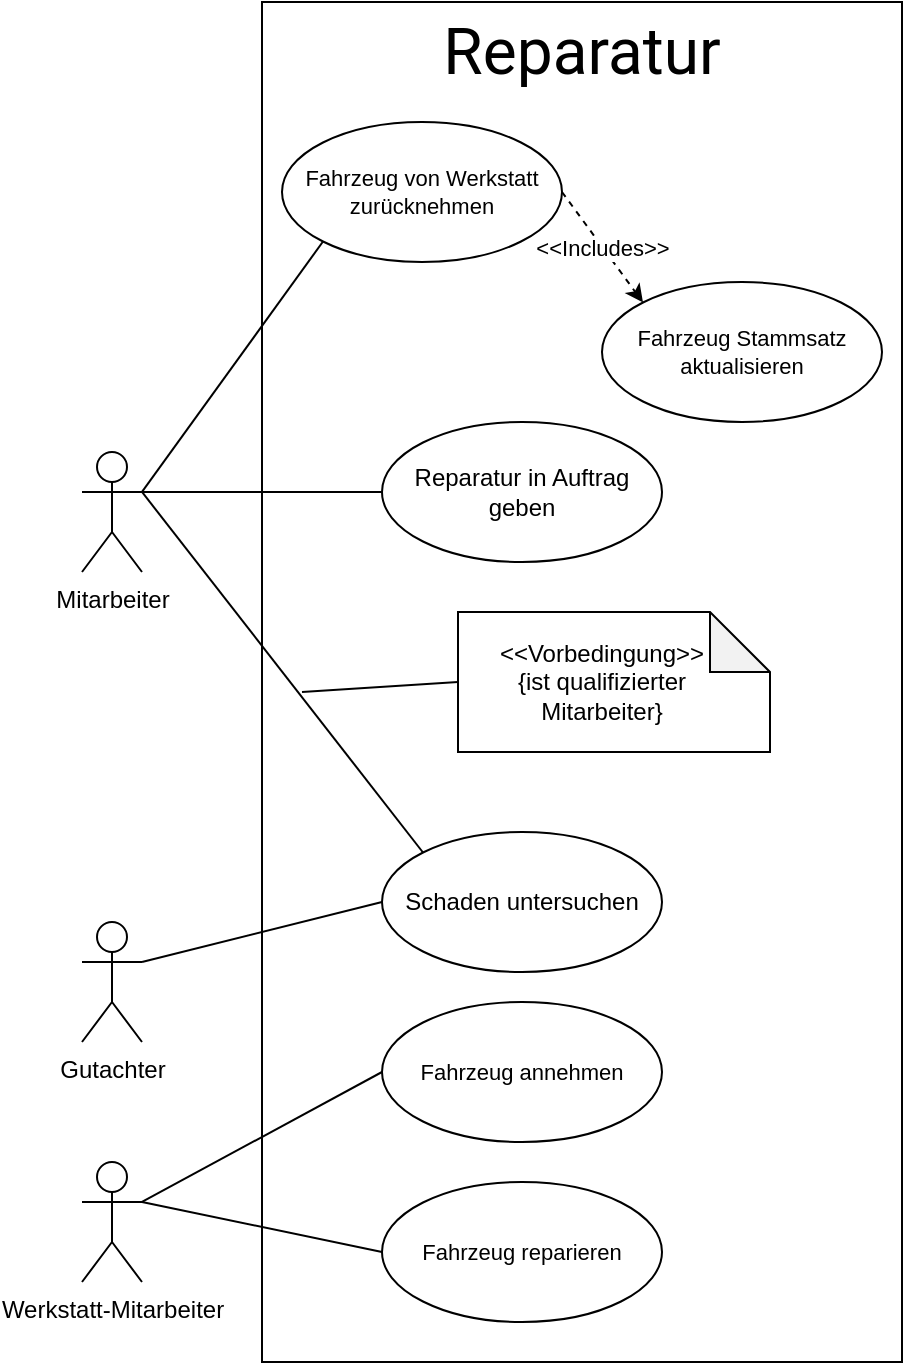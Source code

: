 <mxfile version="25.0.3">
  <diagram name="Page-1" id="LWKEwxXlh0xFJYuSZQY6">
    <mxGraphModel dx="1379" dy="829" grid="1" gridSize="10" guides="1" tooltips="1" connect="1" arrows="1" fold="1" page="1" pageScale="1" pageWidth="827" pageHeight="1169" math="0" shadow="0">
      <root>
        <mxCell id="0" />
        <mxCell id="1" parent="0" />
        <mxCell id="xqpeyCQ_cKsWzOM3yVpR-3" value="" style="rounded=0;whiteSpace=wrap;html=1;" parent="1" vertex="1">
          <mxGeometry x="280" y="40" width="320" height="680" as="geometry" />
        </mxCell>
        <mxCell id="yKYK6IDrj7jPLCN9uEdS-6" style="rounded=0;orthogonalLoop=1;jettySize=auto;html=1;exitX=1;exitY=0.333;exitDx=0;exitDy=0;exitPerimeter=0;endArrow=none;endFill=0;" edge="1" parent="1" source="xqpeyCQ_cKsWzOM3yVpR-4" target="yKYK6IDrj7jPLCN9uEdS-3">
          <mxGeometry relative="1" as="geometry" />
        </mxCell>
        <mxCell id="yKYK6IDrj7jPLCN9uEdS-7" style="edgeStyle=none;shape=connector;rounded=0;orthogonalLoop=1;jettySize=auto;html=1;exitX=1;exitY=0.333;exitDx=0;exitDy=0;exitPerimeter=0;entryX=0;entryY=0;entryDx=0;entryDy=0;strokeColor=default;align=center;verticalAlign=middle;fontFamily=Helvetica;fontSize=11;fontColor=default;labelBackgroundColor=default;endArrow=none;endFill=0;" edge="1" parent="1" source="xqpeyCQ_cKsWzOM3yVpR-4" target="yKYK6IDrj7jPLCN9uEdS-4">
          <mxGeometry relative="1" as="geometry" />
        </mxCell>
        <mxCell id="yKYK6IDrj7jPLCN9uEdS-11" style="edgeStyle=none;shape=connector;rounded=0;orthogonalLoop=1;jettySize=auto;html=1;exitX=1;exitY=0.333;exitDx=0;exitDy=0;exitPerimeter=0;entryX=0;entryY=1;entryDx=0;entryDy=0;strokeColor=default;align=center;verticalAlign=middle;fontFamily=Helvetica;fontSize=11;fontColor=default;labelBackgroundColor=default;endArrow=none;endFill=0;" edge="1" parent="1" source="xqpeyCQ_cKsWzOM3yVpR-4" target="yKYK6IDrj7jPLCN9uEdS-10">
          <mxGeometry relative="1" as="geometry" />
        </mxCell>
        <mxCell id="xqpeyCQ_cKsWzOM3yVpR-4" value="Mitarbeiter" style="shape=umlActor;verticalLabelPosition=bottom;verticalAlign=top;html=1;outlineConnect=0;" parent="1" vertex="1">
          <mxGeometry x="190" y="265" width="30" height="60" as="geometry" />
        </mxCell>
        <mxCell id="yKYK6IDrj7jPLCN9uEdS-9" style="edgeStyle=none;shape=connector;rounded=0;orthogonalLoop=1;jettySize=auto;html=1;exitX=1;exitY=0.333;exitDx=0;exitDy=0;exitPerimeter=0;entryX=0;entryY=0.5;entryDx=0;entryDy=0;strokeColor=default;align=center;verticalAlign=middle;fontFamily=Helvetica;fontSize=11;fontColor=default;labelBackgroundColor=default;endArrow=none;endFill=0;" edge="1" parent="1" source="xqpeyCQ_cKsWzOM3yVpR-5" target="yKYK6IDrj7jPLCN9uEdS-4">
          <mxGeometry relative="1" as="geometry" />
        </mxCell>
        <mxCell id="xqpeyCQ_cKsWzOM3yVpR-5" value="Gutachter" style="shape=umlActor;verticalLabelPosition=bottom;verticalAlign=top;html=1;outlineConnect=0;" parent="1" vertex="1">
          <mxGeometry x="190" y="500" width="30" height="60" as="geometry" />
        </mxCell>
        <mxCell id="e8CXo7FogEoL-1VgWpwn-1" value="&lt;font data-font-src=&quot;https://fonts.googleapis.com/css?family=Roboto&quot; face=&quot;Roboto&quot; style=&quot;font-size: 32px;&quot;&gt;Reparatur&lt;/font&gt;" style="text;html=1;align=center;verticalAlign=middle;whiteSpace=wrap;rounded=0;" parent="1" vertex="1">
          <mxGeometry x="280" y="50" width="320" height="30" as="geometry" />
        </mxCell>
        <mxCell id="yKYK6IDrj7jPLCN9uEdS-14" style="edgeStyle=none;shape=connector;rounded=0;orthogonalLoop=1;jettySize=auto;html=1;exitX=1;exitY=0.333;exitDx=0;exitDy=0;exitPerimeter=0;entryX=0;entryY=0.5;entryDx=0;entryDy=0;strokeColor=default;align=center;verticalAlign=middle;fontFamily=Helvetica;fontSize=11;fontColor=default;labelBackgroundColor=default;endArrow=none;endFill=0;" edge="1" parent="1" source="yKYK6IDrj7jPLCN9uEdS-1" target="yKYK6IDrj7jPLCN9uEdS-13">
          <mxGeometry relative="1" as="geometry" />
        </mxCell>
        <mxCell id="yKYK6IDrj7jPLCN9uEdS-15" style="edgeStyle=none;shape=connector;rounded=0;orthogonalLoop=1;jettySize=auto;html=1;exitX=1;exitY=0.333;exitDx=0;exitDy=0;exitPerimeter=0;entryX=0;entryY=0.5;entryDx=0;entryDy=0;strokeColor=default;align=center;verticalAlign=middle;fontFamily=Helvetica;fontSize=11;fontColor=default;labelBackgroundColor=default;endArrow=none;endFill=0;" edge="1" parent="1" source="yKYK6IDrj7jPLCN9uEdS-1" target="yKYK6IDrj7jPLCN9uEdS-12">
          <mxGeometry relative="1" as="geometry" />
        </mxCell>
        <mxCell id="yKYK6IDrj7jPLCN9uEdS-1" value="Werkstatt-Mitarbeiter" style="shape=umlActor;verticalLabelPosition=bottom;verticalAlign=top;html=1;outlineConnect=0;" vertex="1" parent="1">
          <mxGeometry x="190" y="620" width="30" height="60" as="geometry" />
        </mxCell>
        <mxCell id="yKYK6IDrj7jPLCN9uEdS-3" value="Reparatur in Auftrag geben" style="ellipse;whiteSpace=wrap;html=1;" vertex="1" parent="1">
          <mxGeometry x="340" y="250" width="140" height="70" as="geometry" />
        </mxCell>
        <mxCell id="yKYK6IDrj7jPLCN9uEdS-4" value="Schaden untersuchen" style="ellipse;whiteSpace=wrap;html=1;" vertex="1" parent="1">
          <mxGeometry x="340" y="455" width="140" height="70" as="geometry" />
        </mxCell>
        <mxCell id="yKYK6IDrj7jPLCN9uEdS-8" style="edgeStyle=none;shape=connector;rounded=0;orthogonalLoop=1;jettySize=auto;html=1;exitX=0;exitY=0.5;exitDx=0;exitDy=0;exitPerimeter=0;strokeColor=default;align=center;verticalAlign=middle;fontFamily=Helvetica;fontSize=11;fontColor=default;labelBackgroundColor=default;endArrow=none;endFill=0;" edge="1" parent="1" source="yKYK6IDrj7jPLCN9uEdS-5">
          <mxGeometry relative="1" as="geometry">
            <mxPoint x="300" y="385" as="targetPoint" />
          </mxGeometry>
        </mxCell>
        <mxCell id="yKYK6IDrj7jPLCN9uEdS-5" value="&amp;lt;&amp;lt;Vorbedingung&amp;gt;&amp;gt;&lt;div&gt;{ist qualifizierter Mitarbeiter}&lt;/div&gt;" style="shape=note;whiteSpace=wrap;html=1;backgroundOutline=1;darkOpacity=0.05;spacingRight=12;" vertex="1" parent="1">
          <mxGeometry x="378" y="345" width="156" height="70" as="geometry" />
        </mxCell>
        <mxCell id="yKYK6IDrj7jPLCN9uEdS-17" style="edgeStyle=none;shape=connector;rounded=0;orthogonalLoop=1;jettySize=auto;html=1;exitX=1;exitY=0.5;exitDx=0;exitDy=0;entryX=0;entryY=0;entryDx=0;entryDy=0;strokeColor=default;align=center;verticalAlign=middle;fontFamily=Helvetica;fontSize=11;fontColor=default;labelBackgroundColor=default;endArrow=classic;endFill=1;dashed=1;" edge="1" parent="1" source="yKYK6IDrj7jPLCN9uEdS-10" target="yKYK6IDrj7jPLCN9uEdS-16">
          <mxGeometry relative="1" as="geometry" />
        </mxCell>
        <mxCell id="yKYK6IDrj7jPLCN9uEdS-18" value="&amp;lt;&amp;lt;Includes&amp;gt;&amp;gt;" style="edgeLabel;html=1;align=center;verticalAlign=middle;resizable=0;points=[];fontFamily=Helvetica;fontSize=11;fontColor=default;labelBackgroundColor=default;" vertex="1" connectable="0" parent="yKYK6IDrj7jPLCN9uEdS-17">
          <mxGeometry x="-0.003" relative="1" as="geometry">
            <mxPoint as="offset" />
          </mxGeometry>
        </mxCell>
        <mxCell id="yKYK6IDrj7jPLCN9uEdS-10" value="Fahrzeug von Werkstatt zurücknehmen" style="ellipse;whiteSpace=wrap;html=1;fontFamily=Helvetica;fontSize=11;fontColor=default;labelBackgroundColor=default;spacing=8;" vertex="1" parent="1">
          <mxGeometry x="290" y="100" width="140" height="70" as="geometry" />
        </mxCell>
        <mxCell id="yKYK6IDrj7jPLCN9uEdS-12" value="Fahrzeug annehmen" style="ellipse;whiteSpace=wrap;html=1;fontFamily=Helvetica;fontSize=11;fontColor=default;labelBackgroundColor=default;" vertex="1" parent="1">
          <mxGeometry x="340" y="540" width="140" height="70" as="geometry" />
        </mxCell>
        <mxCell id="yKYK6IDrj7jPLCN9uEdS-13" value="Fahrzeug reparieren" style="ellipse;whiteSpace=wrap;html=1;fontFamily=Helvetica;fontSize=11;fontColor=default;labelBackgroundColor=default;" vertex="1" parent="1">
          <mxGeometry x="340" y="630" width="140" height="70" as="geometry" />
        </mxCell>
        <mxCell id="yKYK6IDrj7jPLCN9uEdS-16" value="Fahrzeug Stammsatz aktualisieren" style="ellipse;whiteSpace=wrap;html=1;fontFamily=Helvetica;fontSize=11;fontColor=default;labelBackgroundColor=default;spacing=8;" vertex="1" parent="1">
          <mxGeometry x="450" y="180" width="140" height="70" as="geometry" />
        </mxCell>
      </root>
    </mxGraphModel>
  </diagram>
</mxfile>
